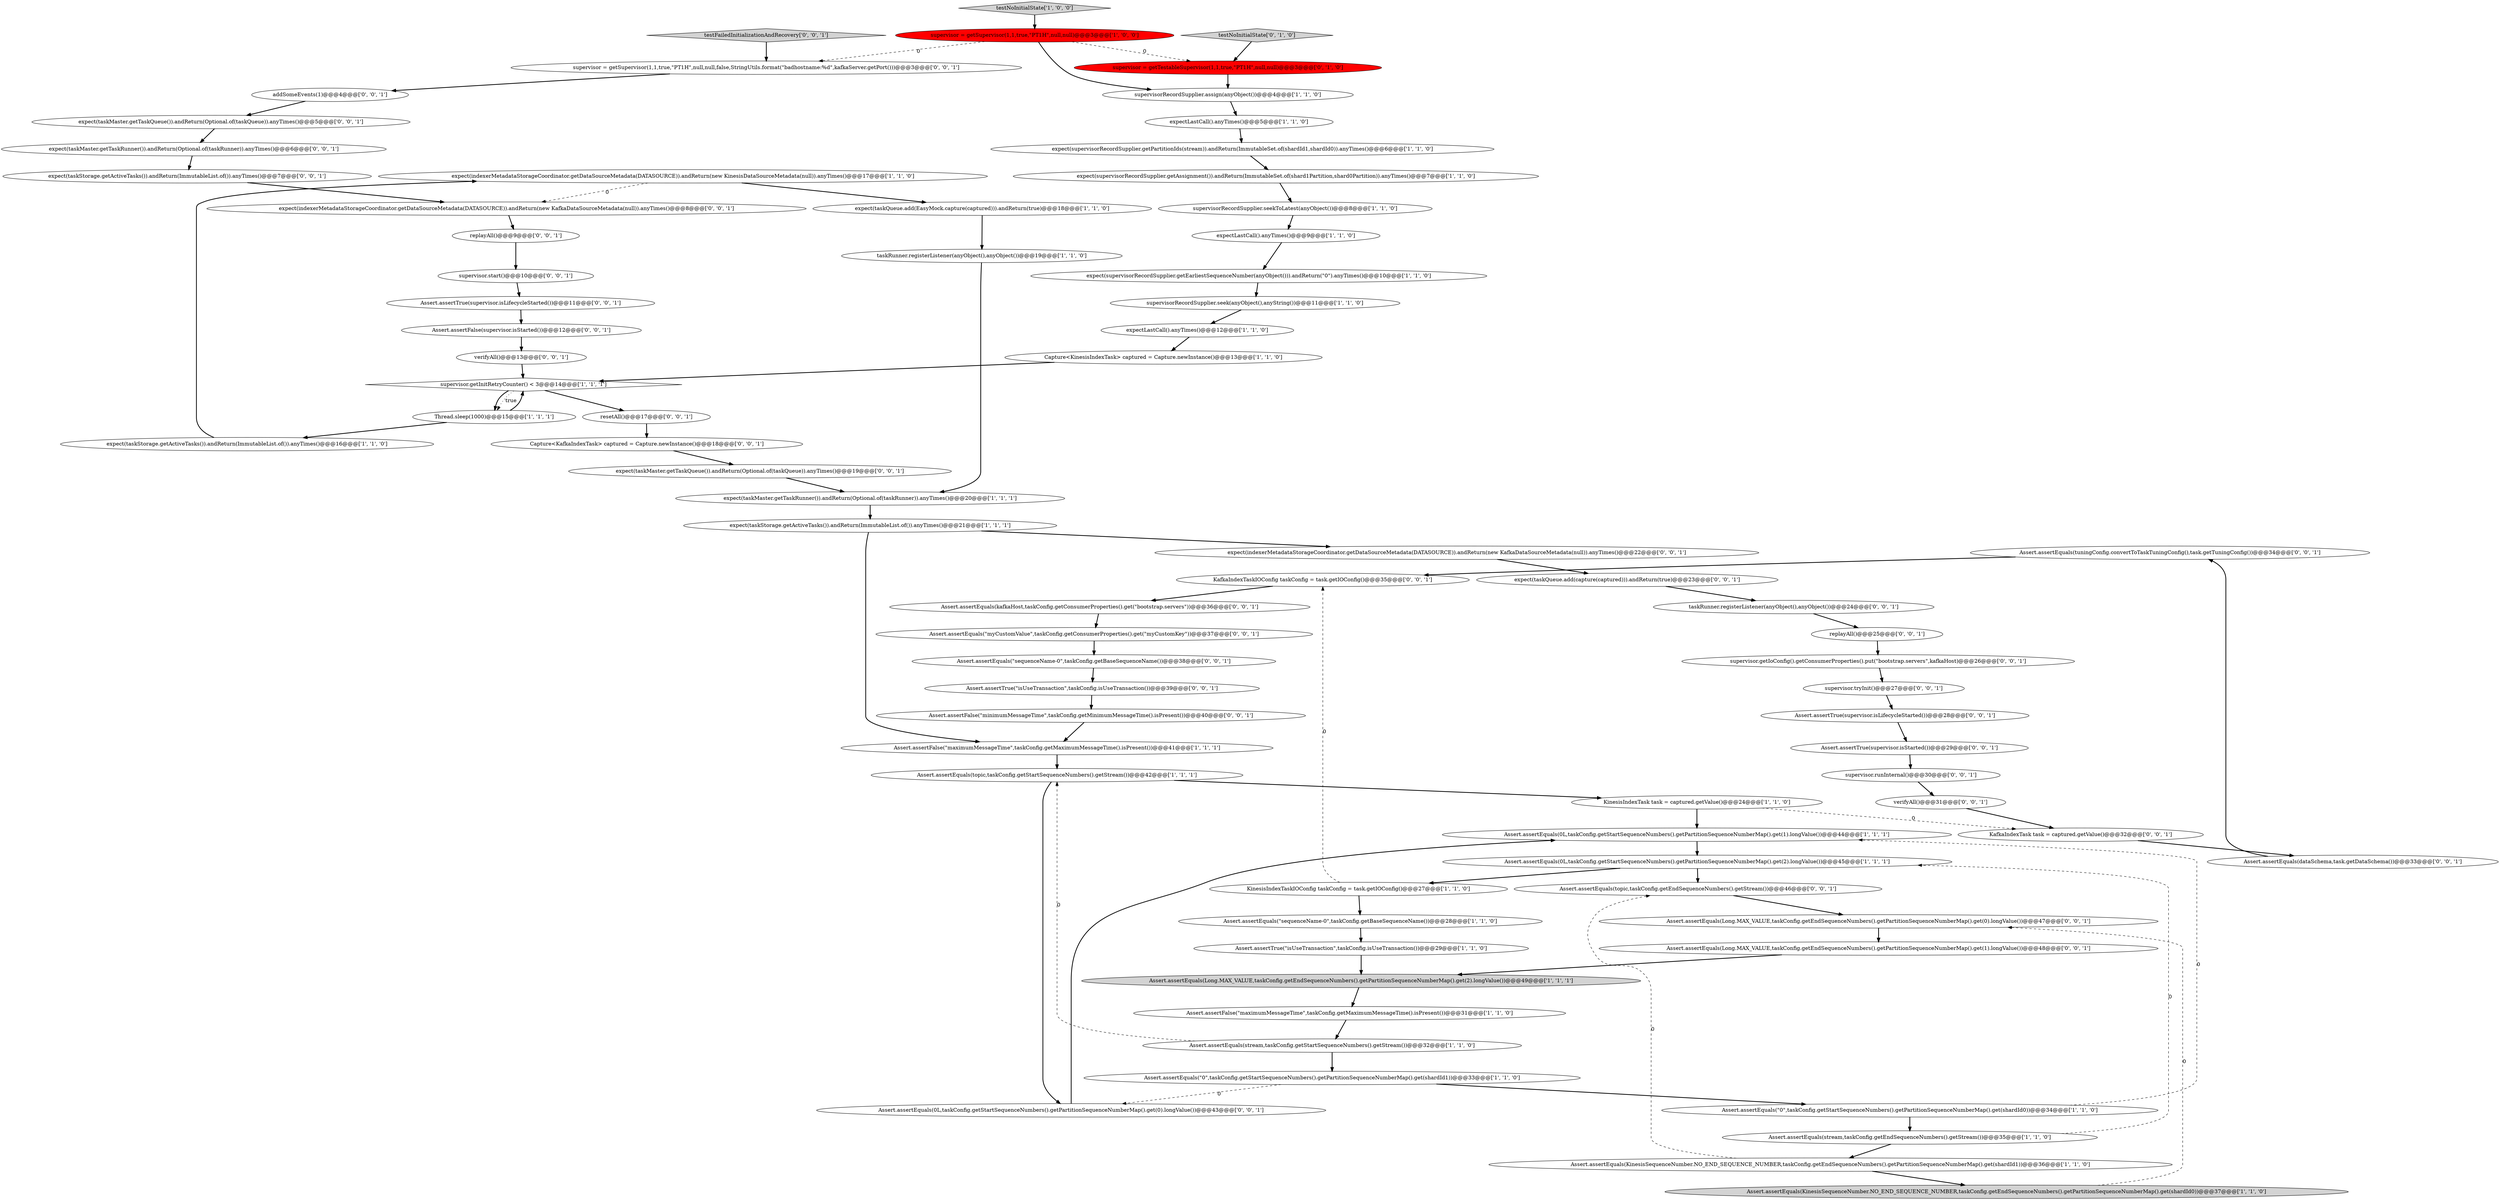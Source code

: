 digraph {
74 [style = filled, label = "Assert.assertEquals(tuningConfig.convertToTaskTuningConfig(),task.getTuningConfig())@@@34@@@['0', '0', '1']", fillcolor = white, shape = ellipse image = "AAA0AAABBB3BBB"];
10 [style = filled, label = "Assert.assertEquals(topic,taskConfig.getStartSequenceNumbers().getStream())@@@42@@@['1', '1', '1']", fillcolor = white, shape = ellipse image = "AAA0AAABBB1BBB"];
11 [style = filled, label = "Assert.assertTrue(\"isUseTransaction\",taskConfig.isUseTransaction())@@@29@@@['1', '1', '0']", fillcolor = white, shape = ellipse image = "AAA0AAABBB1BBB"];
22 [style = filled, label = "Assert.assertFalse(\"maximumMessageTime\",taskConfig.getMaximumMessageTime().isPresent())@@@41@@@['1', '1', '1']", fillcolor = white, shape = ellipse image = "AAA0AAABBB1BBB"];
17 [style = filled, label = "expect(taskMaster.getTaskRunner()).andReturn(Optional.of(taskRunner)).anyTimes()@@@20@@@['1', '1', '1']", fillcolor = white, shape = ellipse image = "AAA0AAABBB1BBB"];
38 [style = filled, label = "Assert.assertTrue(supervisor.isLifecycleStarted())@@@11@@@['0', '0', '1']", fillcolor = white, shape = ellipse image = "AAA0AAABBB3BBB"];
27 [style = filled, label = "Assert.assertEquals(\"0\",taskConfig.getStartSequenceNumbers().getPartitionSequenceNumberMap().get(shardId1))@@@33@@@['1', '1', '0']", fillcolor = white, shape = ellipse image = "AAA0AAABBB1BBB"];
31 [style = filled, label = "supervisor.getInitRetryCounter() < 3@@@14@@@['1', '1', '1']", fillcolor = white, shape = diamond image = "AAA0AAABBB1BBB"];
70 [style = filled, label = "Assert.assertEquals(\"myCustomValue\",taskConfig.getConsumerProperties().get(\"myCustomKey\"))@@@37@@@['0', '0', '1']", fillcolor = white, shape = ellipse image = "AAA0AAABBB3BBB"];
35 [style = filled, label = "Assert.assertEquals(0L,taskConfig.getStartSequenceNumbers().getPartitionSequenceNumberMap().get(2).longValue())@@@45@@@['1', '1', '1']", fillcolor = white, shape = ellipse image = "AAA0AAABBB1BBB"];
66 [style = filled, label = "Assert.assertTrue(supervisor.isStarted())@@@29@@@['0', '0', '1']", fillcolor = white, shape = ellipse image = "AAA0AAABBB3BBB"];
2 [style = filled, label = "taskRunner.registerListener(anyObject(),anyObject())@@@19@@@['1', '1', '0']", fillcolor = white, shape = ellipse image = "AAA0AAABBB1BBB"];
28 [style = filled, label = "supervisorRecordSupplier.seekToLatest(anyObject())@@@8@@@['1', '1', '0']", fillcolor = white, shape = ellipse image = "AAA0AAABBB1BBB"];
37 [style = filled, label = "testNoInitialState['0', '1', '0']", fillcolor = lightgray, shape = diamond image = "AAA0AAABBB2BBB"];
7 [style = filled, label = "Assert.assertEquals(stream,taskConfig.getEndSequenceNumbers().getStream())@@@35@@@['1', '1', '0']", fillcolor = white, shape = ellipse image = "AAA0AAABBB1BBB"];
3 [style = filled, label = "Assert.assertEquals(\"sequenceName-0\",taskConfig.getBaseSequenceName())@@@28@@@['1', '1', '0']", fillcolor = white, shape = ellipse image = "AAA0AAABBB1BBB"];
21 [style = filled, label = "Capture<KinesisIndexTask> captured = Capture.newInstance()@@@13@@@['1', '1', '0']", fillcolor = white, shape = ellipse image = "AAA0AAABBB1BBB"];
8 [style = filled, label = "testNoInitialState['1', '0', '0']", fillcolor = lightgray, shape = diamond image = "AAA0AAABBB1BBB"];
49 [style = filled, label = "Assert.assertEquals(Long.MAX_VALUE,taskConfig.getEndSequenceNumbers().getPartitionSequenceNumberMap().get(1).longValue())@@@48@@@['0', '0', '1']", fillcolor = white, shape = ellipse image = "AAA0AAABBB3BBB"];
60 [style = filled, label = "supervisor.getIoConfig().getConsumerProperties().put(\"bootstrap.servers\",kafkaHost)@@@26@@@['0', '0', '1']", fillcolor = white, shape = ellipse image = "AAA0AAABBB3BBB"];
54 [style = filled, label = "expect(indexerMetadataStorageCoordinator.getDataSourceMetadata(DATASOURCE)).andReturn(new KafkaDataSourceMetadata(null)).anyTimes()@@@8@@@['0', '0', '1']", fillcolor = white, shape = ellipse image = "AAA0AAABBB3BBB"];
64 [style = filled, label = "Assert.assertTrue(\"isUseTransaction\",taskConfig.isUseTransaction())@@@39@@@['0', '0', '1']", fillcolor = white, shape = ellipse image = "AAA0AAABBB3BBB"];
72 [style = filled, label = "replayAll()@@@9@@@['0', '0', '1']", fillcolor = white, shape = ellipse image = "AAA0AAABBB3BBB"];
39 [style = filled, label = "Assert.assertEquals(\"sequenceName-0\",taskConfig.getBaseSequenceName())@@@38@@@['0', '0', '1']", fillcolor = white, shape = ellipse image = "AAA0AAABBB3BBB"];
30 [style = filled, label = "expect(supervisorRecordSupplier.getEarliestSequenceNumber(anyObject())).andReturn(\"0\").anyTimes()@@@10@@@['1', '1', '0']", fillcolor = white, shape = ellipse image = "AAA0AAABBB1BBB"];
62 [style = filled, label = "testFailedInitializationAndRecovery['0', '0', '1']", fillcolor = lightgray, shape = diamond image = "AAA0AAABBB3BBB"];
12 [style = filled, label = "expectLastCall().anyTimes()@@@12@@@['1', '1', '0']", fillcolor = white, shape = ellipse image = "AAA0AAABBB1BBB"];
41 [style = filled, label = "Assert.assertEquals(kafkaHost,taskConfig.getConsumerProperties().get(\"bootstrap.servers\"))@@@36@@@['0', '0', '1']", fillcolor = white, shape = ellipse image = "AAA0AAABBB3BBB"];
45 [style = filled, label = "Assert.assertEquals(topic,taskConfig.getEndSequenceNumbers().getStream())@@@46@@@['0', '0', '1']", fillcolor = white, shape = ellipse image = "AAA0AAABBB3BBB"];
47 [style = filled, label = "supervisor = getSupervisor(1,1,true,\"PT1H\",null,null,false,StringUtils.format(\"badhostname:%d\",kafkaServer.getPort()))@@@3@@@['0', '0', '1']", fillcolor = white, shape = ellipse image = "AAA0AAABBB3BBB"];
73 [style = filled, label = "supervisor.tryInit()@@@27@@@['0', '0', '1']", fillcolor = white, shape = ellipse image = "AAA0AAABBB3BBB"];
34 [style = filled, label = "expect(taskStorage.getActiveTasks()).andReturn(ImmutableList.of()).anyTimes()@@@16@@@['1', '1', '0']", fillcolor = white, shape = ellipse image = "AAA0AAABBB1BBB"];
58 [style = filled, label = "expect(taskQueue.add(capture(captured))).andReturn(true)@@@23@@@['0', '0', '1']", fillcolor = white, shape = ellipse image = "AAA0AAABBB3BBB"];
32 [style = filled, label = "Assert.assertEquals(stream,taskConfig.getStartSequenceNumbers().getStream())@@@32@@@['1', '1', '0']", fillcolor = white, shape = ellipse image = "AAA0AAABBB1BBB"];
63 [style = filled, label = "verifyAll()@@@13@@@['0', '0', '1']", fillcolor = white, shape = ellipse image = "AAA0AAABBB3BBB"];
65 [style = filled, label = "Assert.assertTrue(supervisor.isLifecycleStarted())@@@28@@@['0', '0', '1']", fillcolor = white, shape = ellipse image = "AAA0AAABBB3BBB"];
67 [style = filled, label = "taskRunner.registerListener(anyObject(),anyObject())@@@24@@@['0', '0', '1']", fillcolor = white, shape = ellipse image = "AAA0AAABBB3BBB"];
44 [style = filled, label = "expect(taskMaster.getTaskQueue()).andReturn(Optional.of(taskQueue)).anyTimes()@@@5@@@['0', '0', '1']", fillcolor = white, shape = ellipse image = "AAA0AAABBB3BBB"];
59 [style = filled, label = "addSomeEvents(1)@@@4@@@['0', '0', '1']", fillcolor = white, shape = ellipse image = "AAA0AAABBB3BBB"];
71 [style = filled, label = "KafkaIndexTaskIOConfig taskConfig = task.getIOConfig()@@@35@@@['0', '0', '1']", fillcolor = white, shape = ellipse image = "AAA0AAABBB3BBB"];
42 [style = filled, label = "Assert.assertFalse(supervisor.isStarted())@@@12@@@['0', '0', '1']", fillcolor = white, shape = ellipse image = "AAA0AAABBB3BBB"];
9 [style = filled, label = "expectLastCall().anyTimes()@@@5@@@['1', '1', '0']", fillcolor = white, shape = ellipse image = "AAA0AAABBB1BBB"];
20 [style = filled, label = "expect(supervisorRecordSupplier.getPartitionIds(stream)).andReturn(ImmutableSet.of(shardId1,shardId0)).anyTimes()@@@6@@@['1', '1', '0']", fillcolor = white, shape = ellipse image = "AAA0AAABBB1BBB"];
4 [style = filled, label = "Assert.assertEquals(Long.MAX_VALUE,taskConfig.getEndSequenceNumbers().getPartitionSequenceNumberMap().get(2).longValue())@@@49@@@['1', '1', '1']", fillcolor = lightgray, shape = ellipse image = "AAA0AAABBB1BBB"];
5 [style = filled, label = "expect(indexerMetadataStorageCoordinator.getDataSourceMetadata(DATASOURCE)).andReturn(new KinesisDataSourceMetadata(null)).anyTimes()@@@17@@@['1', '1', '0']", fillcolor = white, shape = ellipse image = "AAA0AAABBB1BBB"];
52 [style = filled, label = "KafkaIndexTask task = captured.getValue()@@@32@@@['0', '0', '1']", fillcolor = white, shape = ellipse image = "AAA0AAABBB3BBB"];
75 [style = filled, label = "verifyAll()@@@31@@@['0', '0', '1']", fillcolor = white, shape = ellipse image = "AAA0AAABBB3BBB"];
19 [style = filled, label = "expect(taskQueue.add(EasyMock.capture(captured))).andReturn(true)@@@18@@@['1', '1', '0']", fillcolor = white, shape = ellipse image = "AAA0AAABBB1BBB"];
40 [style = filled, label = "Assert.assertFalse(\"minimumMessageTime\",taskConfig.getMinimumMessageTime().isPresent())@@@40@@@['0', '0', '1']", fillcolor = white, shape = ellipse image = "AAA0AAABBB3BBB"];
13 [style = filled, label = "KinesisIndexTaskIOConfig taskConfig = task.getIOConfig()@@@27@@@['1', '1', '0']", fillcolor = white, shape = ellipse image = "AAA0AAABBB1BBB"];
69 [style = filled, label = "supervisor.start()@@@10@@@['0', '0', '1']", fillcolor = white, shape = ellipse image = "AAA0AAABBB3BBB"];
1 [style = filled, label = "expect(taskStorage.getActiveTasks()).andReturn(ImmutableList.of()).anyTimes()@@@21@@@['1', '1', '1']", fillcolor = white, shape = ellipse image = "AAA0AAABBB1BBB"];
68 [style = filled, label = "Capture<KafkaIndexTask> captured = Capture.newInstance()@@@18@@@['0', '0', '1']", fillcolor = white, shape = ellipse image = "AAA0AAABBB3BBB"];
26 [style = filled, label = "Assert.assertEquals(KinesisSequenceNumber.NO_END_SEQUENCE_NUMBER,taskConfig.getEndSequenceNumbers().getPartitionSequenceNumberMap().get(shardId0))@@@37@@@['1', '1', '0']", fillcolor = lightgray, shape = ellipse image = "AAA0AAABBB1BBB"];
25 [style = filled, label = "Assert.assertEquals(KinesisSequenceNumber.NO_END_SEQUENCE_NUMBER,taskConfig.getEndSequenceNumbers().getPartitionSequenceNumberMap().get(shardId1))@@@36@@@['1', '1', '0']", fillcolor = white, shape = ellipse image = "AAA0AAABBB1BBB"];
36 [style = filled, label = "supervisor = getTestableSupervisor(1,1,true,\"PT1H\",null,null)@@@3@@@['0', '1', '0']", fillcolor = red, shape = ellipse image = "AAA1AAABBB2BBB"];
0 [style = filled, label = "supervisorRecordSupplier.seek(anyObject(),anyString())@@@11@@@['1', '1', '0']", fillcolor = white, shape = ellipse image = "AAA0AAABBB1BBB"];
46 [style = filled, label = "expect(taskStorage.getActiveTasks()).andReturn(ImmutableList.of()).anyTimes()@@@7@@@['0', '0', '1']", fillcolor = white, shape = ellipse image = "AAA0AAABBB3BBB"];
61 [style = filled, label = "expect(taskMaster.getTaskQueue()).andReturn(Optional.of(taskQueue)).anyTimes()@@@19@@@['0', '0', '1']", fillcolor = white, shape = ellipse image = "AAA0AAABBB3BBB"];
53 [style = filled, label = "supervisor.runInternal()@@@30@@@['0', '0', '1']", fillcolor = white, shape = ellipse image = "AAA0AAABBB3BBB"];
16 [style = filled, label = "Thread.sleep(1000)@@@15@@@['1', '1', '1']", fillcolor = white, shape = ellipse image = "AAA0AAABBB1BBB"];
43 [style = filled, label = "expect(indexerMetadataStorageCoordinator.getDataSourceMetadata(DATASOURCE)).andReturn(new KafkaDataSourceMetadata(null)).anyTimes()@@@22@@@['0', '0', '1']", fillcolor = white, shape = ellipse image = "AAA0AAABBB3BBB"];
55 [style = filled, label = "Assert.assertEquals(dataSchema,task.getDataSchema())@@@33@@@['0', '0', '1']", fillcolor = white, shape = ellipse image = "AAA0AAABBB3BBB"];
50 [style = filled, label = "expect(taskMaster.getTaskRunner()).andReturn(Optional.of(taskRunner)).anyTimes()@@@6@@@['0', '0', '1']", fillcolor = white, shape = ellipse image = "AAA0AAABBB3BBB"];
18 [style = filled, label = "expect(supervisorRecordSupplier.getAssignment()).andReturn(ImmutableSet.of(shard1Partition,shard0Partition)).anyTimes()@@@7@@@['1', '1', '0']", fillcolor = white, shape = ellipse image = "AAA0AAABBB1BBB"];
23 [style = filled, label = "KinesisIndexTask task = captured.getValue()@@@24@@@['1', '1', '0']", fillcolor = white, shape = ellipse image = "AAA0AAABBB1BBB"];
57 [style = filled, label = "resetAll()@@@17@@@['0', '0', '1']", fillcolor = white, shape = ellipse image = "AAA0AAABBB3BBB"];
15 [style = filled, label = "supervisor = getSupervisor(1,1,true,\"PT1H\",null,null)@@@3@@@['1', '0', '0']", fillcolor = red, shape = ellipse image = "AAA1AAABBB1BBB"];
51 [style = filled, label = "Assert.assertEquals(Long.MAX_VALUE,taskConfig.getEndSequenceNumbers().getPartitionSequenceNumberMap().get(0).longValue())@@@47@@@['0', '0', '1']", fillcolor = white, shape = ellipse image = "AAA0AAABBB3BBB"];
24 [style = filled, label = "Assert.assertEquals(\"0\",taskConfig.getStartSequenceNumbers().getPartitionSequenceNumberMap().get(shardId0))@@@34@@@['1', '1', '0']", fillcolor = white, shape = ellipse image = "AAA0AAABBB1BBB"];
56 [style = filled, label = "Assert.assertEquals(0L,taskConfig.getStartSequenceNumbers().getPartitionSequenceNumberMap().get(0).longValue())@@@43@@@['0', '0', '1']", fillcolor = white, shape = ellipse image = "AAA0AAABBB3BBB"];
6 [style = filled, label = "expectLastCall().anyTimes()@@@9@@@['1', '1', '0']", fillcolor = white, shape = ellipse image = "AAA0AAABBB1BBB"];
14 [style = filled, label = "Assert.assertEquals(0L,taskConfig.getStartSequenceNumbers().getPartitionSequenceNumberMap().get(1).longValue())@@@44@@@['1', '1', '1']", fillcolor = white, shape = ellipse image = "AAA0AAABBB1BBB"];
33 [style = filled, label = "supervisorRecordSupplier.assign(anyObject())@@@4@@@['1', '1', '0']", fillcolor = white, shape = ellipse image = "AAA0AAABBB1BBB"];
48 [style = filled, label = "replayAll()@@@25@@@['0', '0', '1']", fillcolor = white, shape = ellipse image = "AAA0AAABBB3BBB"];
29 [style = filled, label = "Assert.assertFalse(\"maximumMessageTime\",taskConfig.getMaximumMessageTime().isPresent())@@@31@@@['1', '1', '0']", fillcolor = white, shape = ellipse image = "AAA0AAABBB1BBB"];
69->38 [style = bold, label=""];
28->6 [style = bold, label=""];
73->65 [style = bold, label=""];
14->35 [style = bold, label=""];
67->48 [style = bold, label=""];
52->55 [style = bold, label=""];
38->42 [style = bold, label=""];
36->33 [style = bold, label=""];
55->74 [style = bold, label=""];
23->52 [style = dashed, label="0"];
21->31 [style = bold, label=""];
63->31 [style = bold, label=""];
46->54 [style = bold, label=""];
39->64 [style = bold, label=""];
7->35 [style = dashed, label="0"];
40->22 [style = bold, label=""];
75->52 [style = bold, label=""];
35->45 [style = bold, label=""];
49->4 [style = bold, label=""];
53->75 [style = bold, label=""];
43->58 [style = bold, label=""];
64->40 [style = bold, label=""];
5->54 [style = dashed, label="0"];
37->36 [style = bold, label=""];
12->21 [style = bold, label=""];
71->41 [style = bold, label=""];
3->11 [style = bold, label=""];
16->34 [style = bold, label=""];
44->50 [style = bold, label=""];
65->66 [style = bold, label=""];
19->2 [style = bold, label=""];
15->36 [style = dashed, label="0"];
18->28 [style = bold, label=""];
23->14 [style = bold, label=""];
24->14 [style = dashed, label="0"];
20->18 [style = bold, label=""];
70->39 [style = bold, label=""];
31->57 [style = bold, label=""];
29->32 [style = bold, label=""];
25->26 [style = bold, label=""];
58->67 [style = bold, label=""];
13->71 [style = dashed, label="0"];
59->44 [style = bold, label=""];
56->14 [style = bold, label=""];
24->7 [style = bold, label=""];
41->70 [style = bold, label=""];
15->33 [style = bold, label=""];
2->17 [style = bold, label=""];
8->15 [style = bold, label=""];
72->69 [style = bold, label=""];
17->1 [style = bold, label=""];
45->51 [style = bold, label=""];
0->12 [style = bold, label=""];
11->4 [style = bold, label=""];
32->27 [style = bold, label=""];
9->20 [style = bold, label=""];
27->56 [style = dashed, label="0"];
4->29 [style = bold, label=""];
47->59 [style = bold, label=""];
57->68 [style = bold, label=""];
5->19 [style = bold, label=""];
42->63 [style = bold, label=""];
10->23 [style = bold, label=""];
16->31 [style = bold, label=""];
25->45 [style = dashed, label="0"];
22->10 [style = bold, label=""];
27->24 [style = bold, label=""];
30->0 [style = bold, label=""];
62->47 [style = bold, label=""];
26->51 [style = dashed, label="0"];
10->56 [style = bold, label=""];
66->53 [style = bold, label=""];
31->16 [style = bold, label=""];
34->5 [style = bold, label=""];
50->46 [style = bold, label=""];
1->43 [style = bold, label=""];
74->71 [style = bold, label=""];
15->47 [style = dashed, label="0"];
51->49 [style = bold, label=""];
48->60 [style = bold, label=""];
31->16 [style = dotted, label="true"];
33->9 [style = bold, label=""];
1->22 [style = bold, label=""];
13->3 [style = bold, label=""];
60->73 [style = bold, label=""];
54->72 [style = bold, label=""];
68->61 [style = bold, label=""];
7->25 [style = bold, label=""];
32->10 [style = dashed, label="0"];
35->13 [style = bold, label=""];
61->17 [style = bold, label=""];
6->30 [style = bold, label=""];
}
